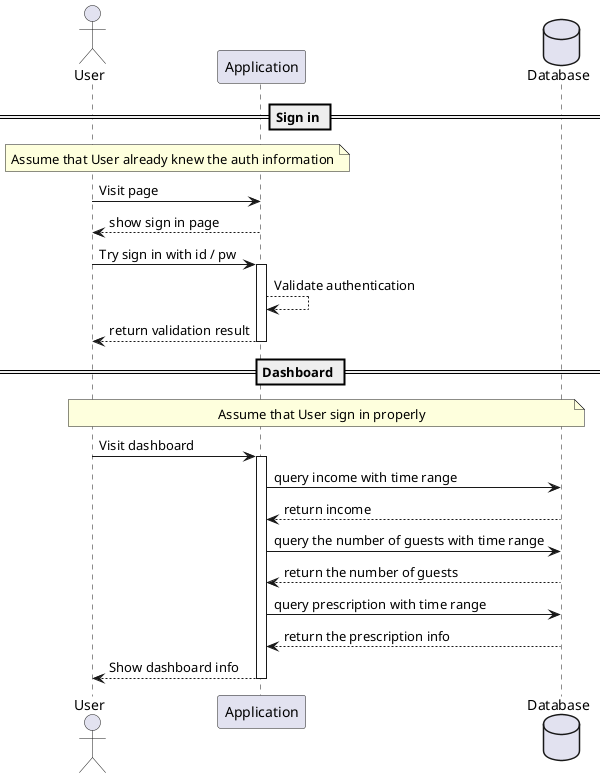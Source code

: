 @startuml
'https://plantuml.com/sequence-diagram

actor User as user
participant Application as app
database Database as db

== Sign in ==
note over user, app : Assume that User already knew the auth information

user -> app : Visit page
app --> user : show sign in page

user -> app : Try sign in with id / pw
activate app
app --> app : Validate authentication
app --> user : return validation result
deactivate app

== Dashboard ==
note over user, db : Assume that User sign in properly

user -> app : Visit dashboard
activate app
app -> db : query income with time range
db --> app : return income
app -> db : query the number of guests with time range
db --> app : return the number of guests
app -> db : query prescription with time range
db --> app : return the prescription info
app --> user : Show dashboard info
deactivate app

@enduml